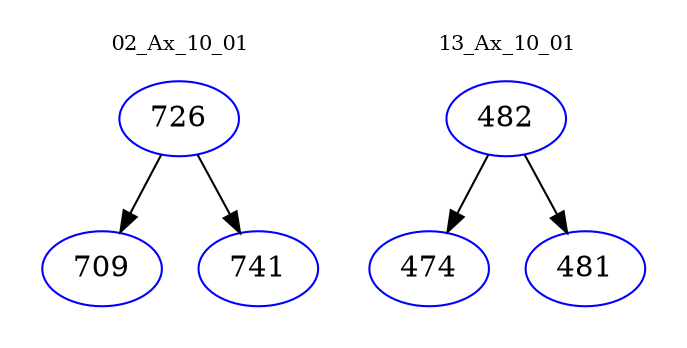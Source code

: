 digraph{
subgraph cluster_0 {
color = white
label = "02_Ax_10_01";
fontsize=10;
T0_726 [label="726", color="blue"]
T0_726 -> T0_709 [color="black"]
T0_709 [label="709", color="blue"]
T0_726 -> T0_741 [color="black"]
T0_741 [label="741", color="blue"]
}
subgraph cluster_1 {
color = white
label = "13_Ax_10_01";
fontsize=10;
T1_482 [label="482", color="blue"]
T1_482 -> T1_474 [color="black"]
T1_474 [label="474", color="blue"]
T1_482 -> T1_481 [color="black"]
T1_481 [label="481", color="blue"]
}
}
